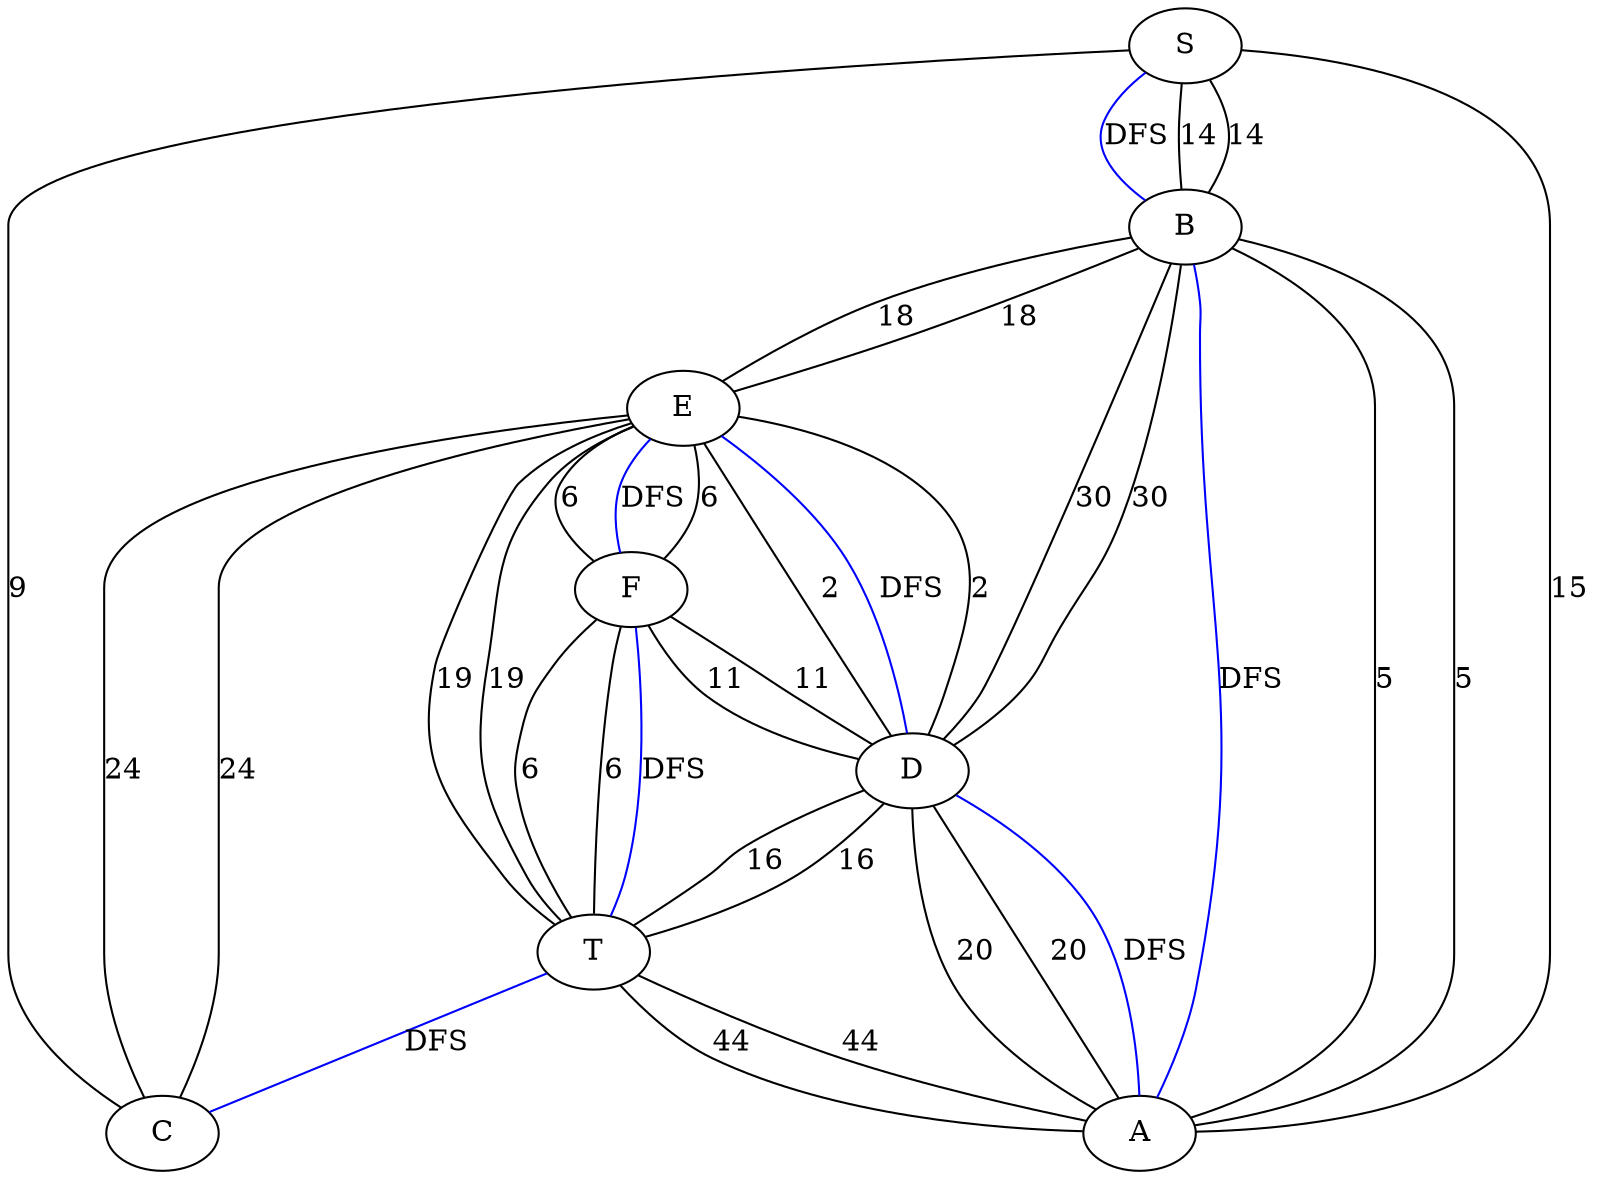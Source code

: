 graph testgraph004dfsdot {
	S -- B [label=14]
	A -- S [label=15]
	A -- B [label=5]
	A -- D [label=20]
	A -- T [label=44]
	B -- S [label=14]
	B -- A [label=5]
	B -- D [label=30]
	B -- E [label=18]
	C -- S [label=9]
	C -- E [label=24]
	D -- A [label=20]
	D -- B [label=30]
	D -- E [label=2]
	D -- F [label=11]
	D -- T [label=16]
	E -- B [label=18]
	E -- C [label=24]
	E -- D [label=2]
	E -- F [label=6]
	E -- T [label=19]
	F -- D [label=11]
	F -- E [label=6]
	F -- T [label=6]
	T -- A [label=44]
	T -- D [label=16]
	T -- F [label=6]
	T -- E [label=19]
	S -- B -- A -- D -- E -- F -- T -- C [label=DFS, color=blue]
}